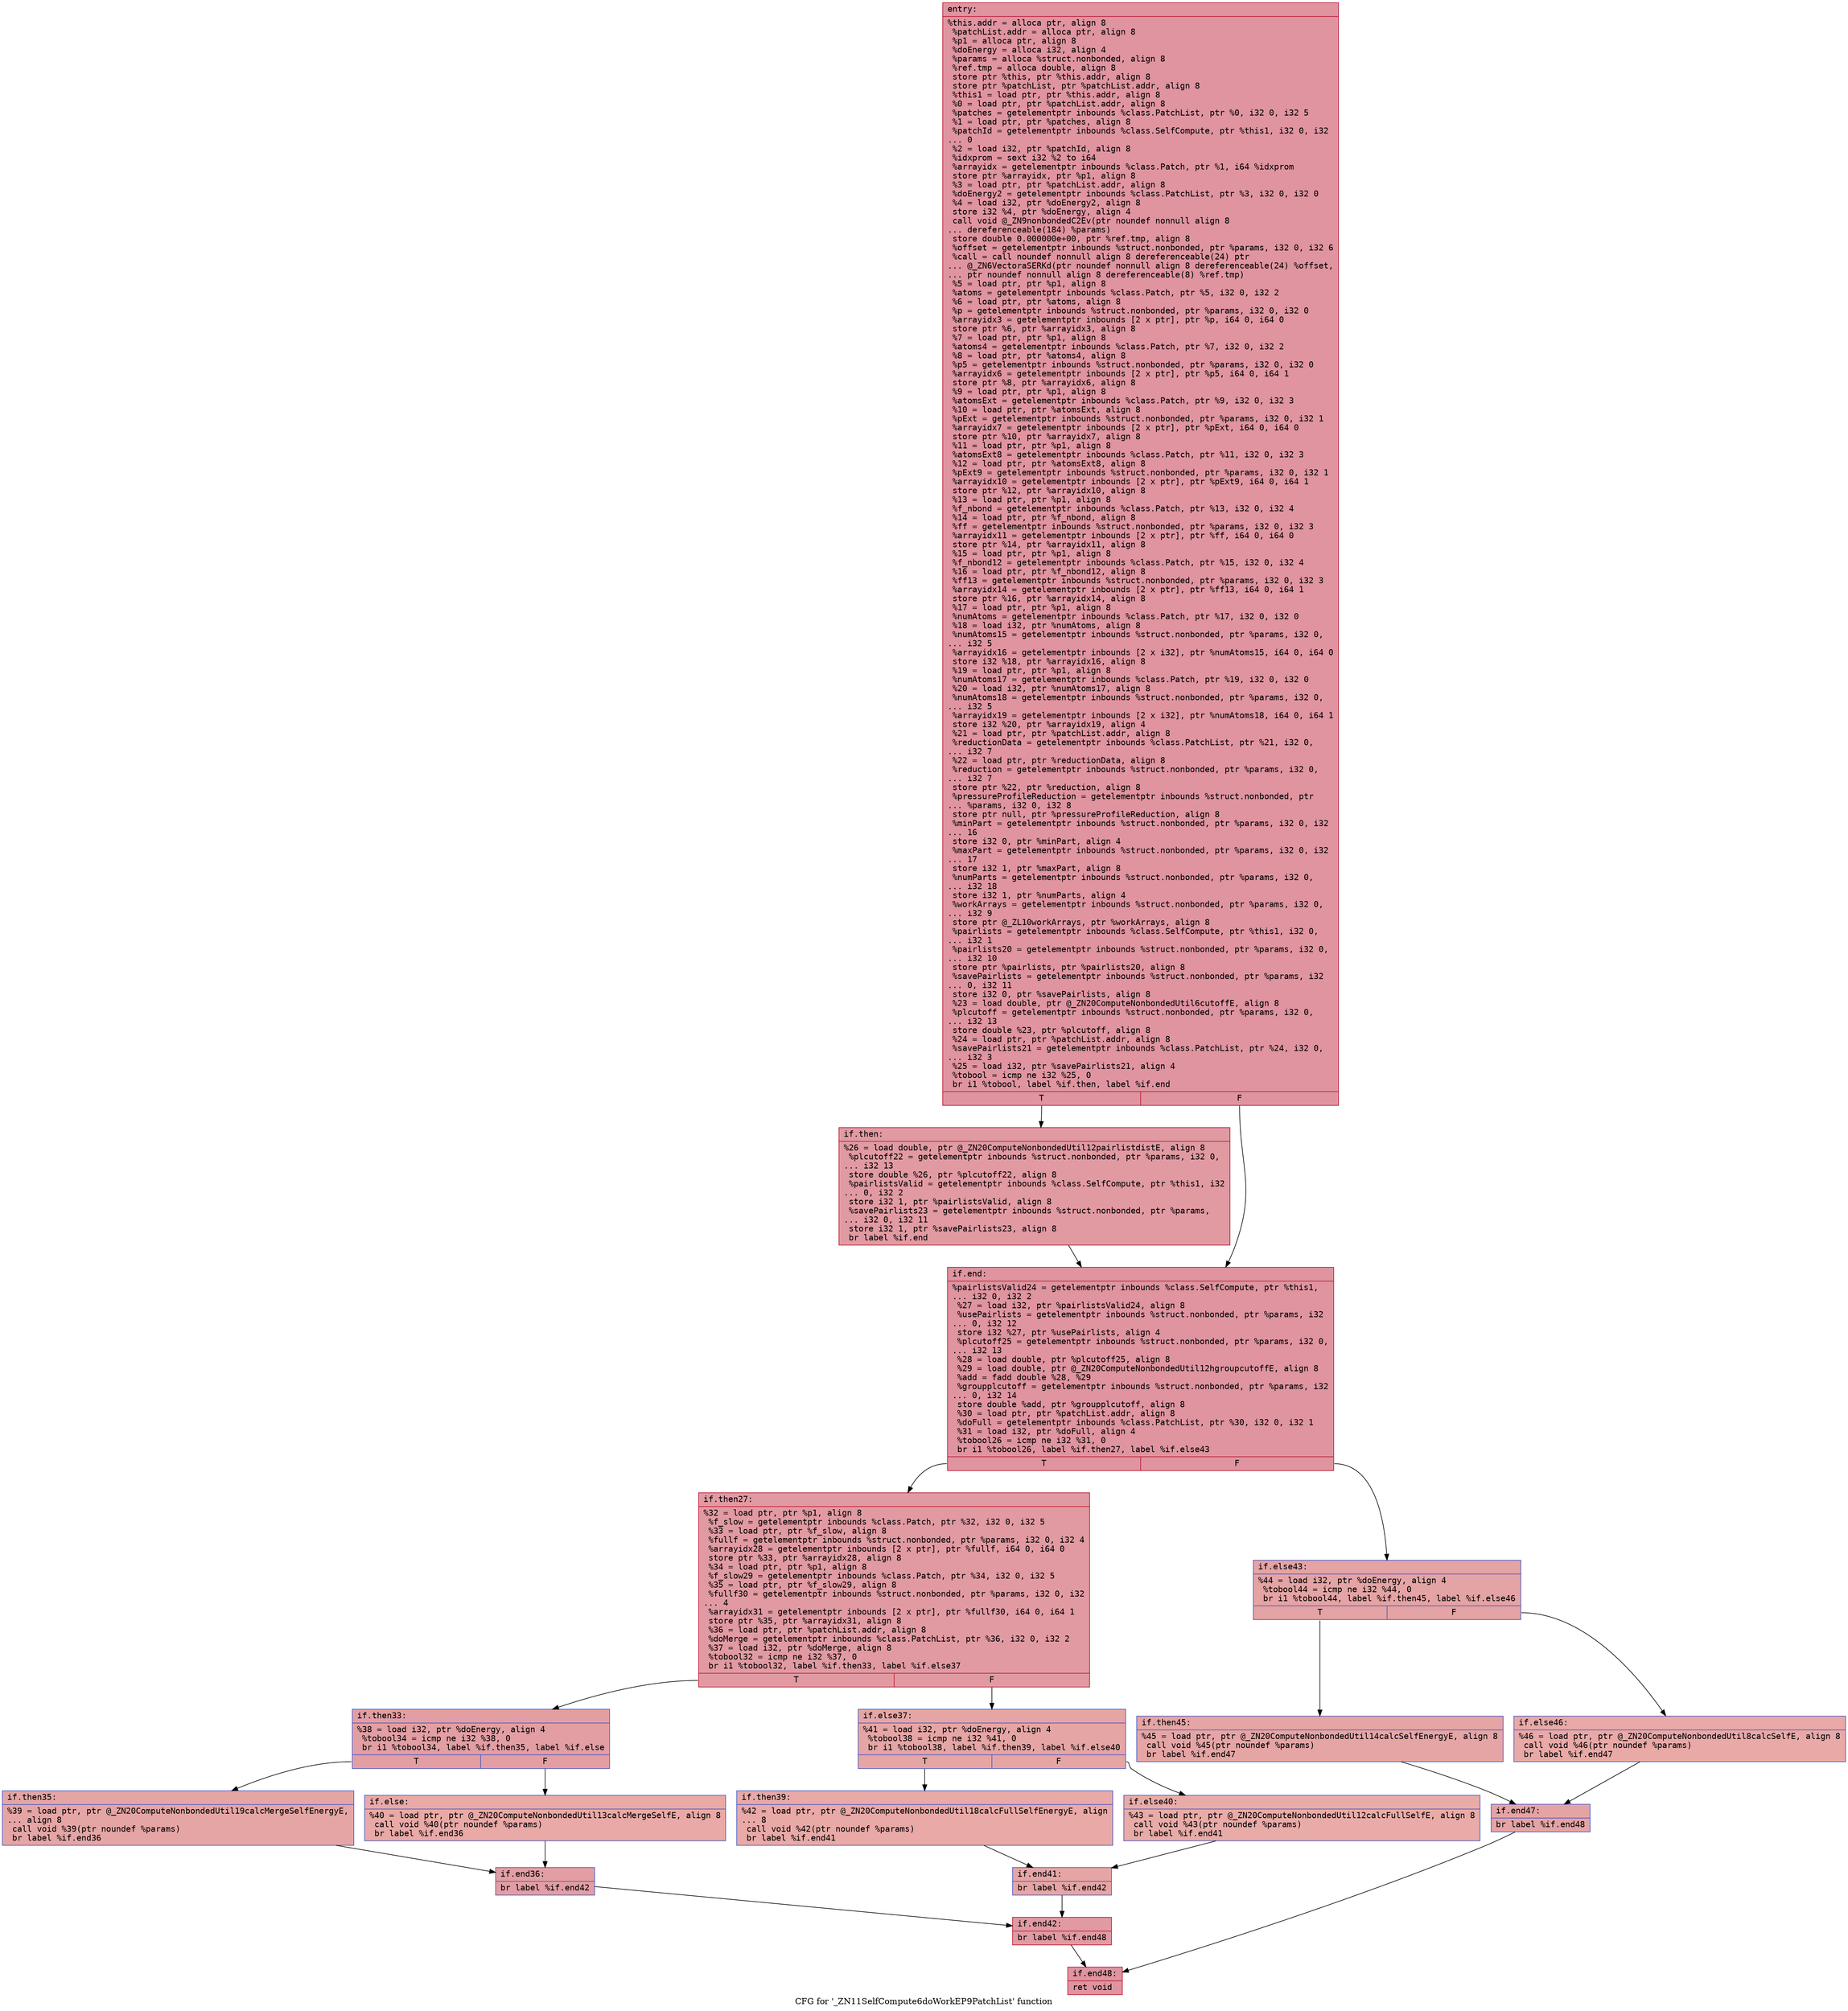 digraph "CFG for '_ZN11SelfCompute6doWorkEP9PatchList' function" {
	label="CFG for '_ZN11SelfCompute6doWorkEP9PatchList' function";

	Node0x5621f76fa780 [shape=record,color="#b70d28ff", style=filled, fillcolor="#b70d2870" fontname="Courier",label="{entry:\l|  %this.addr = alloca ptr, align 8\l  %patchList.addr = alloca ptr, align 8\l  %p1 = alloca ptr, align 8\l  %doEnergy = alloca i32, align 4\l  %params = alloca %struct.nonbonded, align 8\l  %ref.tmp = alloca double, align 8\l  store ptr %this, ptr %this.addr, align 8\l  store ptr %patchList, ptr %patchList.addr, align 8\l  %this1 = load ptr, ptr %this.addr, align 8\l  %0 = load ptr, ptr %patchList.addr, align 8\l  %patches = getelementptr inbounds %class.PatchList, ptr %0, i32 0, i32 5\l  %1 = load ptr, ptr %patches, align 8\l  %patchId = getelementptr inbounds %class.SelfCompute, ptr %this1, i32 0, i32\l... 0\l  %2 = load i32, ptr %patchId, align 8\l  %idxprom = sext i32 %2 to i64\l  %arrayidx = getelementptr inbounds %class.Patch, ptr %1, i64 %idxprom\l  store ptr %arrayidx, ptr %p1, align 8\l  %3 = load ptr, ptr %patchList.addr, align 8\l  %doEnergy2 = getelementptr inbounds %class.PatchList, ptr %3, i32 0, i32 0\l  %4 = load i32, ptr %doEnergy2, align 8\l  store i32 %4, ptr %doEnergy, align 4\l  call void @_ZN9nonbondedC2Ev(ptr noundef nonnull align 8\l... dereferenceable(184) %params)\l  store double 0.000000e+00, ptr %ref.tmp, align 8\l  %offset = getelementptr inbounds %struct.nonbonded, ptr %params, i32 0, i32 6\l  %call = call noundef nonnull align 8 dereferenceable(24) ptr\l... @_ZN6VectoraSERKd(ptr noundef nonnull align 8 dereferenceable(24) %offset,\l... ptr noundef nonnull align 8 dereferenceable(8) %ref.tmp)\l  %5 = load ptr, ptr %p1, align 8\l  %atoms = getelementptr inbounds %class.Patch, ptr %5, i32 0, i32 2\l  %6 = load ptr, ptr %atoms, align 8\l  %p = getelementptr inbounds %struct.nonbonded, ptr %params, i32 0, i32 0\l  %arrayidx3 = getelementptr inbounds [2 x ptr], ptr %p, i64 0, i64 0\l  store ptr %6, ptr %arrayidx3, align 8\l  %7 = load ptr, ptr %p1, align 8\l  %atoms4 = getelementptr inbounds %class.Patch, ptr %7, i32 0, i32 2\l  %8 = load ptr, ptr %atoms4, align 8\l  %p5 = getelementptr inbounds %struct.nonbonded, ptr %params, i32 0, i32 0\l  %arrayidx6 = getelementptr inbounds [2 x ptr], ptr %p5, i64 0, i64 1\l  store ptr %8, ptr %arrayidx6, align 8\l  %9 = load ptr, ptr %p1, align 8\l  %atomsExt = getelementptr inbounds %class.Patch, ptr %9, i32 0, i32 3\l  %10 = load ptr, ptr %atomsExt, align 8\l  %pExt = getelementptr inbounds %struct.nonbonded, ptr %params, i32 0, i32 1\l  %arrayidx7 = getelementptr inbounds [2 x ptr], ptr %pExt, i64 0, i64 0\l  store ptr %10, ptr %arrayidx7, align 8\l  %11 = load ptr, ptr %p1, align 8\l  %atomsExt8 = getelementptr inbounds %class.Patch, ptr %11, i32 0, i32 3\l  %12 = load ptr, ptr %atomsExt8, align 8\l  %pExt9 = getelementptr inbounds %struct.nonbonded, ptr %params, i32 0, i32 1\l  %arrayidx10 = getelementptr inbounds [2 x ptr], ptr %pExt9, i64 0, i64 1\l  store ptr %12, ptr %arrayidx10, align 8\l  %13 = load ptr, ptr %p1, align 8\l  %f_nbond = getelementptr inbounds %class.Patch, ptr %13, i32 0, i32 4\l  %14 = load ptr, ptr %f_nbond, align 8\l  %ff = getelementptr inbounds %struct.nonbonded, ptr %params, i32 0, i32 3\l  %arrayidx11 = getelementptr inbounds [2 x ptr], ptr %ff, i64 0, i64 0\l  store ptr %14, ptr %arrayidx11, align 8\l  %15 = load ptr, ptr %p1, align 8\l  %f_nbond12 = getelementptr inbounds %class.Patch, ptr %15, i32 0, i32 4\l  %16 = load ptr, ptr %f_nbond12, align 8\l  %ff13 = getelementptr inbounds %struct.nonbonded, ptr %params, i32 0, i32 3\l  %arrayidx14 = getelementptr inbounds [2 x ptr], ptr %ff13, i64 0, i64 1\l  store ptr %16, ptr %arrayidx14, align 8\l  %17 = load ptr, ptr %p1, align 8\l  %numAtoms = getelementptr inbounds %class.Patch, ptr %17, i32 0, i32 0\l  %18 = load i32, ptr %numAtoms, align 8\l  %numAtoms15 = getelementptr inbounds %struct.nonbonded, ptr %params, i32 0,\l... i32 5\l  %arrayidx16 = getelementptr inbounds [2 x i32], ptr %numAtoms15, i64 0, i64 0\l  store i32 %18, ptr %arrayidx16, align 8\l  %19 = load ptr, ptr %p1, align 8\l  %numAtoms17 = getelementptr inbounds %class.Patch, ptr %19, i32 0, i32 0\l  %20 = load i32, ptr %numAtoms17, align 8\l  %numAtoms18 = getelementptr inbounds %struct.nonbonded, ptr %params, i32 0,\l... i32 5\l  %arrayidx19 = getelementptr inbounds [2 x i32], ptr %numAtoms18, i64 0, i64 1\l  store i32 %20, ptr %arrayidx19, align 4\l  %21 = load ptr, ptr %patchList.addr, align 8\l  %reductionData = getelementptr inbounds %class.PatchList, ptr %21, i32 0,\l... i32 7\l  %22 = load ptr, ptr %reductionData, align 8\l  %reduction = getelementptr inbounds %struct.nonbonded, ptr %params, i32 0,\l... i32 7\l  store ptr %22, ptr %reduction, align 8\l  %pressureProfileReduction = getelementptr inbounds %struct.nonbonded, ptr\l... %params, i32 0, i32 8\l  store ptr null, ptr %pressureProfileReduction, align 8\l  %minPart = getelementptr inbounds %struct.nonbonded, ptr %params, i32 0, i32\l... 16\l  store i32 0, ptr %minPart, align 4\l  %maxPart = getelementptr inbounds %struct.nonbonded, ptr %params, i32 0, i32\l... 17\l  store i32 1, ptr %maxPart, align 8\l  %numParts = getelementptr inbounds %struct.nonbonded, ptr %params, i32 0,\l... i32 18\l  store i32 1, ptr %numParts, align 4\l  %workArrays = getelementptr inbounds %struct.nonbonded, ptr %params, i32 0,\l... i32 9\l  store ptr @_ZL10workArrays, ptr %workArrays, align 8\l  %pairlists = getelementptr inbounds %class.SelfCompute, ptr %this1, i32 0,\l... i32 1\l  %pairlists20 = getelementptr inbounds %struct.nonbonded, ptr %params, i32 0,\l... i32 10\l  store ptr %pairlists, ptr %pairlists20, align 8\l  %savePairlists = getelementptr inbounds %struct.nonbonded, ptr %params, i32\l... 0, i32 11\l  store i32 0, ptr %savePairlists, align 8\l  %23 = load double, ptr @_ZN20ComputeNonbondedUtil6cutoffE, align 8\l  %plcutoff = getelementptr inbounds %struct.nonbonded, ptr %params, i32 0,\l... i32 13\l  store double %23, ptr %plcutoff, align 8\l  %24 = load ptr, ptr %patchList.addr, align 8\l  %savePairlists21 = getelementptr inbounds %class.PatchList, ptr %24, i32 0,\l... i32 3\l  %25 = load i32, ptr %savePairlists21, align 4\l  %tobool = icmp ne i32 %25, 0\l  br i1 %tobool, label %if.then, label %if.end\l|{<s0>T|<s1>F}}"];
	Node0x5621f76fa780:s0 -> Node0x5621f76f1de0[tooltip="entry -> if.then\nProbability 62.50%" ];
	Node0x5621f76fa780:s1 -> Node0x5621f76f1eb0[tooltip="entry -> if.end\nProbability 37.50%" ];
	Node0x5621f76f1de0 [shape=record,color="#b70d28ff", style=filled, fillcolor="#bb1b2c70" fontname="Courier",label="{if.then:\l|  %26 = load double, ptr @_ZN20ComputeNonbondedUtil12pairlistdistE, align 8\l  %plcutoff22 = getelementptr inbounds %struct.nonbonded, ptr %params, i32 0,\l... i32 13\l  store double %26, ptr %plcutoff22, align 8\l  %pairlistsValid = getelementptr inbounds %class.SelfCompute, ptr %this1, i32\l... 0, i32 2\l  store i32 1, ptr %pairlistsValid, align 8\l  %savePairlists23 = getelementptr inbounds %struct.nonbonded, ptr %params,\l... i32 0, i32 11\l  store i32 1, ptr %savePairlists23, align 8\l  br label %if.end\l}"];
	Node0x5621f76f1de0 -> Node0x5621f76f1eb0[tooltip="if.then -> if.end\nProbability 100.00%" ];
	Node0x5621f76f1eb0 [shape=record,color="#b70d28ff", style=filled, fillcolor="#b70d2870" fontname="Courier",label="{if.end:\l|  %pairlistsValid24 = getelementptr inbounds %class.SelfCompute, ptr %this1,\l... i32 0, i32 2\l  %27 = load i32, ptr %pairlistsValid24, align 8\l  %usePairlists = getelementptr inbounds %struct.nonbonded, ptr %params, i32\l... 0, i32 12\l  store i32 %27, ptr %usePairlists, align 4\l  %plcutoff25 = getelementptr inbounds %struct.nonbonded, ptr %params, i32 0,\l... i32 13\l  %28 = load double, ptr %plcutoff25, align 8\l  %29 = load double, ptr @_ZN20ComputeNonbondedUtil12hgroupcutoffE, align 8\l  %add = fadd double %28, %29\l  %groupplcutoff = getelementptr inbounds %struct.nonbonded, ptr %params, i32\l... 0, i32 14\l  store double %add, ptr %groupplcutoff, align 8\l  %30 = load ptr, ptr %patchList.addr, align 8\l  %doFull = getelementptr inbounds %class.PatchList, ptr %30, i32 0, i32 1\l  %31 = load i32, ptr %doFull, align 4\l  %tobool26 = icmp ne i32 %31, 0\l  br i1 %tobool26, label %if.then27, label %if.else43\l|{<s0>T|<s1>F}}"];
	Node0x5621f76f1eb0:s0 -> Node0x5621f77028a0[tooltip="if.end -> if.then27\nProbability 62.50%" ];
	Node0x5621f76f1eb0:s1 -> Node0x5621f7702920[tooltip="if.end -> if.else43\nProbability 37.50%" ];
	Node0x5621f77028a0 [shape=record,color="#b70d28ff", style=filled, fillcolor="#bb1b2c70" fontname="Courier",label="{if.then27:\l|  %32 = load ptr, ptr %p1, align 8\l  %f_slow = getelementptr inbounds %class.Patch, ptr %32, i32 0, i32 5\l  %33 = load ptr, ptr %f_slow, align 8\l  %fullf = getelementptr inbounds %struct.nonbonded, ptr %params, i32 0, i32 4\l  %arrayidx28 = getelementptr inbounds [2 x ptr], ptr %fullf, i64 0, i64 0\l  store ptr %33, ptr %arrayidx28, align 8\l  %34 = load ptr, ptr %p1, align 8\l  %f_slow29 = getelementptr inbounds %class.Patch, ptr %34, i32 0, i32 5\l  %35 = load ptr, ptr %f_slow29, align 8\l  %fullf30 = getelementptr inbounds %struct.nonbonded, ptr %params, i32 0, i32\l... 4\l  %arrayidx31 = getelementptr inbounds [2 x ptr], ptr %fullf30, i64 0, i64 1\l  store ptr %35, ptr %arrayidx31, align 8\l  %36 = load ptr, ptr %patchList.addr, align 8\l  %doMerge = getelementptr inbounds %class.PatchList, ptr %36, i32 0, i32 2\l  %37 = load i32, ptr %doMerge, align 8\l  %tobool32 = icmp ne i32 %37, 0\l  br i1 %tobool32, label %if.then33, label %if.else37\l|{<s0>T|<s1>F}}"];
	Node0x5621f77028a0:s0 -> Node0x5621f7703570[tooltip="if.then27 -> if.then33\nProbability 62.50%" ];
	Node0x5621f77028a0:s1 -> Node0x5621f77035f0[tooltip="if.then27 -> if.else37\nProbability 37.50%" ];
	Node0x5621f7703570 [shape=record,color="#3d50c3ff", style=filled, fillcolor="#be242e70" fontname="Courier",label="{if.then33:\l|  %38 = load i32, ptr %doEnergy, align 4\l  %tobool34 = icmp ne i32 %38, 0\l  br i1 %tobool34, label %if.then35, label %if.else\l|{<s0>T|<s1>F}}"];
	Node0x5621f7703570:s0 -> Node0x5621f77038c0[tooltip="if.then33 -> if.then35\nProbability 62.50%" ];
	Node0x5621f7703570:s1 -> Node0x5621f7703940[tooltip="if.then33 -> if.else\nProbability 37.50%" ];
	Node0x5621f77038c0 [shape=record,color="#3d50c3ff", style=filled, fillcolor="#c5333470" fontname="Courier",label="{if.then35:\l|  %39 = load ptr, ptr @_ZN20ComputeNonbondedUtil19calcMergeSelfEnergyE,\l... align 8\l  call void %39(ptr noundef %params)\l  br label %if.end36\l}"];
	Node0x5621f77038c0 -> Node0x5621f7703c50[tooltip="if.then35 -> if.end36\nProbability 100.00%" ];
	Node0x5621f7703940 [shape=record,color="#3d50c3ff", style=filled, fillcolor="#ca3b3770" fontname="Courier",label="{if.else:\l|  %40 = load ptr, ptr @_ZN20ComputeNonbondedUtil13calcMergeSelfE, align 8\l  call void %40(ptr noundef %params)\l  br label %if.end36\l}"];
	Node0x5621f7703940 -> Node0x5621f7703c50[tooltip="if.else -> if.end36\nProbability 100.00%" ];
	Node0x5621f7703c50 [shape=record,color="#3d50c3ff", style=filled, fillcolor="#be242e70" fontname="Courier",label="{if.end36:\l|  br label %if.end42\l}"];
	Node0x5621f7703c50 -> Node0x5621f7703f20[tooltip="if.end36 -> if.end42\nProbability 100.00%" ];
	Node0x5621f77035f0 [shape=record,color="#3d50c3ff", style=filled, fillcolor="#c5333470" fontname="Courier",label="{if.else37:\l|  %41 = load i32, ptr %doEnergy, align 4\l  %tobool38 = icmp ne i32 %41, 0\l  br i1 %tobool38, label %if.then39, label %if.else40\l|{<s0>T|<s1>F}}"];
	Node0x5621f77035f0:s0 -> Node0x5621f7704150[tooltip="if.else37 -> if.then39\nProbability 62.50%" ];
	Node0x5621f77035f0:s1 -> Node0x5621f77041d0[tooltip="if.else37 -> if.else40\nProbability 37.50%" ];
	Node0x5621f7704150 [shape=record,color="#3d50c3ff", style=filled, fillcolor="#ca3b3770" fontname="Courier",label="{if.then39:\l|  %42 = load ptr, ptr @_ZN20ComputeNonbondedUtil18calcFullSelfEnergyE, align\l... 8\l  call void %42(ptr noundef %params)\l  br label %if.end41\l}"];
	Node0x5621f7704150 -> Node0x5621f7704470[tooltip="if.then39 -> if.end41\nProbability 100.00%" ];
	Node0x5621f77041d0 [shape=record,color="#3d50c3ff", style=filled, fillcolor="#cc403a70" fontname="Courier",label="{if.else40:\l|  %43 = load ptr, ptr @_ZN20ComputeNonbondedUtil12calcFullSelfE, align 8\l  call void %43(ptr noundef %params)\l  br label %if.end41\l}"];
	Node0x5621f77041d0 -> Node0x5621f7704470[tooltip="if.else40 -> if.end41\nProbability 100.00%" ];
	Node0x5621f7704470 [shape=record,color="#3d50c3ff", style=filled, fillcolor="#c5333470" fontname="Courier",label="{if.end41:\l|  br label %if.end42\l}"];
	Node0x5621f7704470 -> Node0x5621f7703f20[tooltip="if.end41 -> if.end42\nProbability 100.00%" ];
	Node0x5621f7703f20 [shape=record,color="#b70d28ff", style=filled, fillcolor="#bb1b2c70" fontname="Courier",label="{if.end42:\l|  br label %if.end48\l}"];
	Node0x5621f7703f20 -> Node0x5621f77047b0[tooltip="if.end42 -> if.end48\nProbability 100.00%" ];
	Node0x5621f7702920 [shape=record,color="#3d50c3ff", style=filled, fillcolor="#c32e3170" fontname="Courier",label="{if.else43:\l|  %44 = load i32, ptr %doEnergy, align 4\l  %tobool44 = icmp ne i32 %44, 0\l  br i1 %tobool44, label %if.then45, label %if.else46\l|{<s0>T|<s1>F}}"];
	Node0x5621f7702920:s0 -> Node0x5621f77049e0[tooltip="if.else43 -> if.then45\nProbability 62.50%" ];
	Node0x5621f7702920:s1 -> Node0x5621f7704a60[tooltip="if.else43 -> if.else46\nProbability 37.50%" ];
	Node0x5621f77049e0 [shape=record,color="#3d50c3ff", style=filled, fillcolor="#c5333470" fontname="Courier",label="{if.then45:\l|  %45 = load ptr, ptr @_ZN20ComputeNonbondedUtil14calcSelfEnergyE, align 8\l  call void %45(ptr noundef %params)\l  br label %if.end47\l}"];
	Node0x5621f77049e0 -> Node0x5621f7704d00[tooltip="if.then45 -> if.end47\nProbability 100.00%" ];
	Node0x5621f7704a60 [shape=record,color="#3d50c3ff", style=filled, fillcolor="#ca3b3770" fontname="Courier",label="{if.else46:\l|  %46 = load ptr, ptr @_ZN20ComputeNonbondedUtil8calcSelfE, align 8\l  call void %46(ptr noundef %params)\l  br label %if.end47\l}"];
	Node0x5621f7704a60 -> Node0x5621f7704d00[tooltip="if.else46 -> if.end47\nProbability 100.00%" ];
	Node0x5621f7704d00 [shape=record,color="#3d50c3ff", style=filled, fillcolor="#c32e3170" fontname="Courier",label="{if.end47:\l|  br label %if.end48\l}"];
	Node0x5621f7704d00 -> Node0x5621f77047b0[tooltip="if.end47 -> if.end48\nProbability 100.00%" ];
	Node0x5621f77047b0 [shape=record,color="#b70d28ff", style=filled, fillcolor="#b70d2870" fontname="Courier",label="{if.end48:\l|  ret void\l}"];
}
